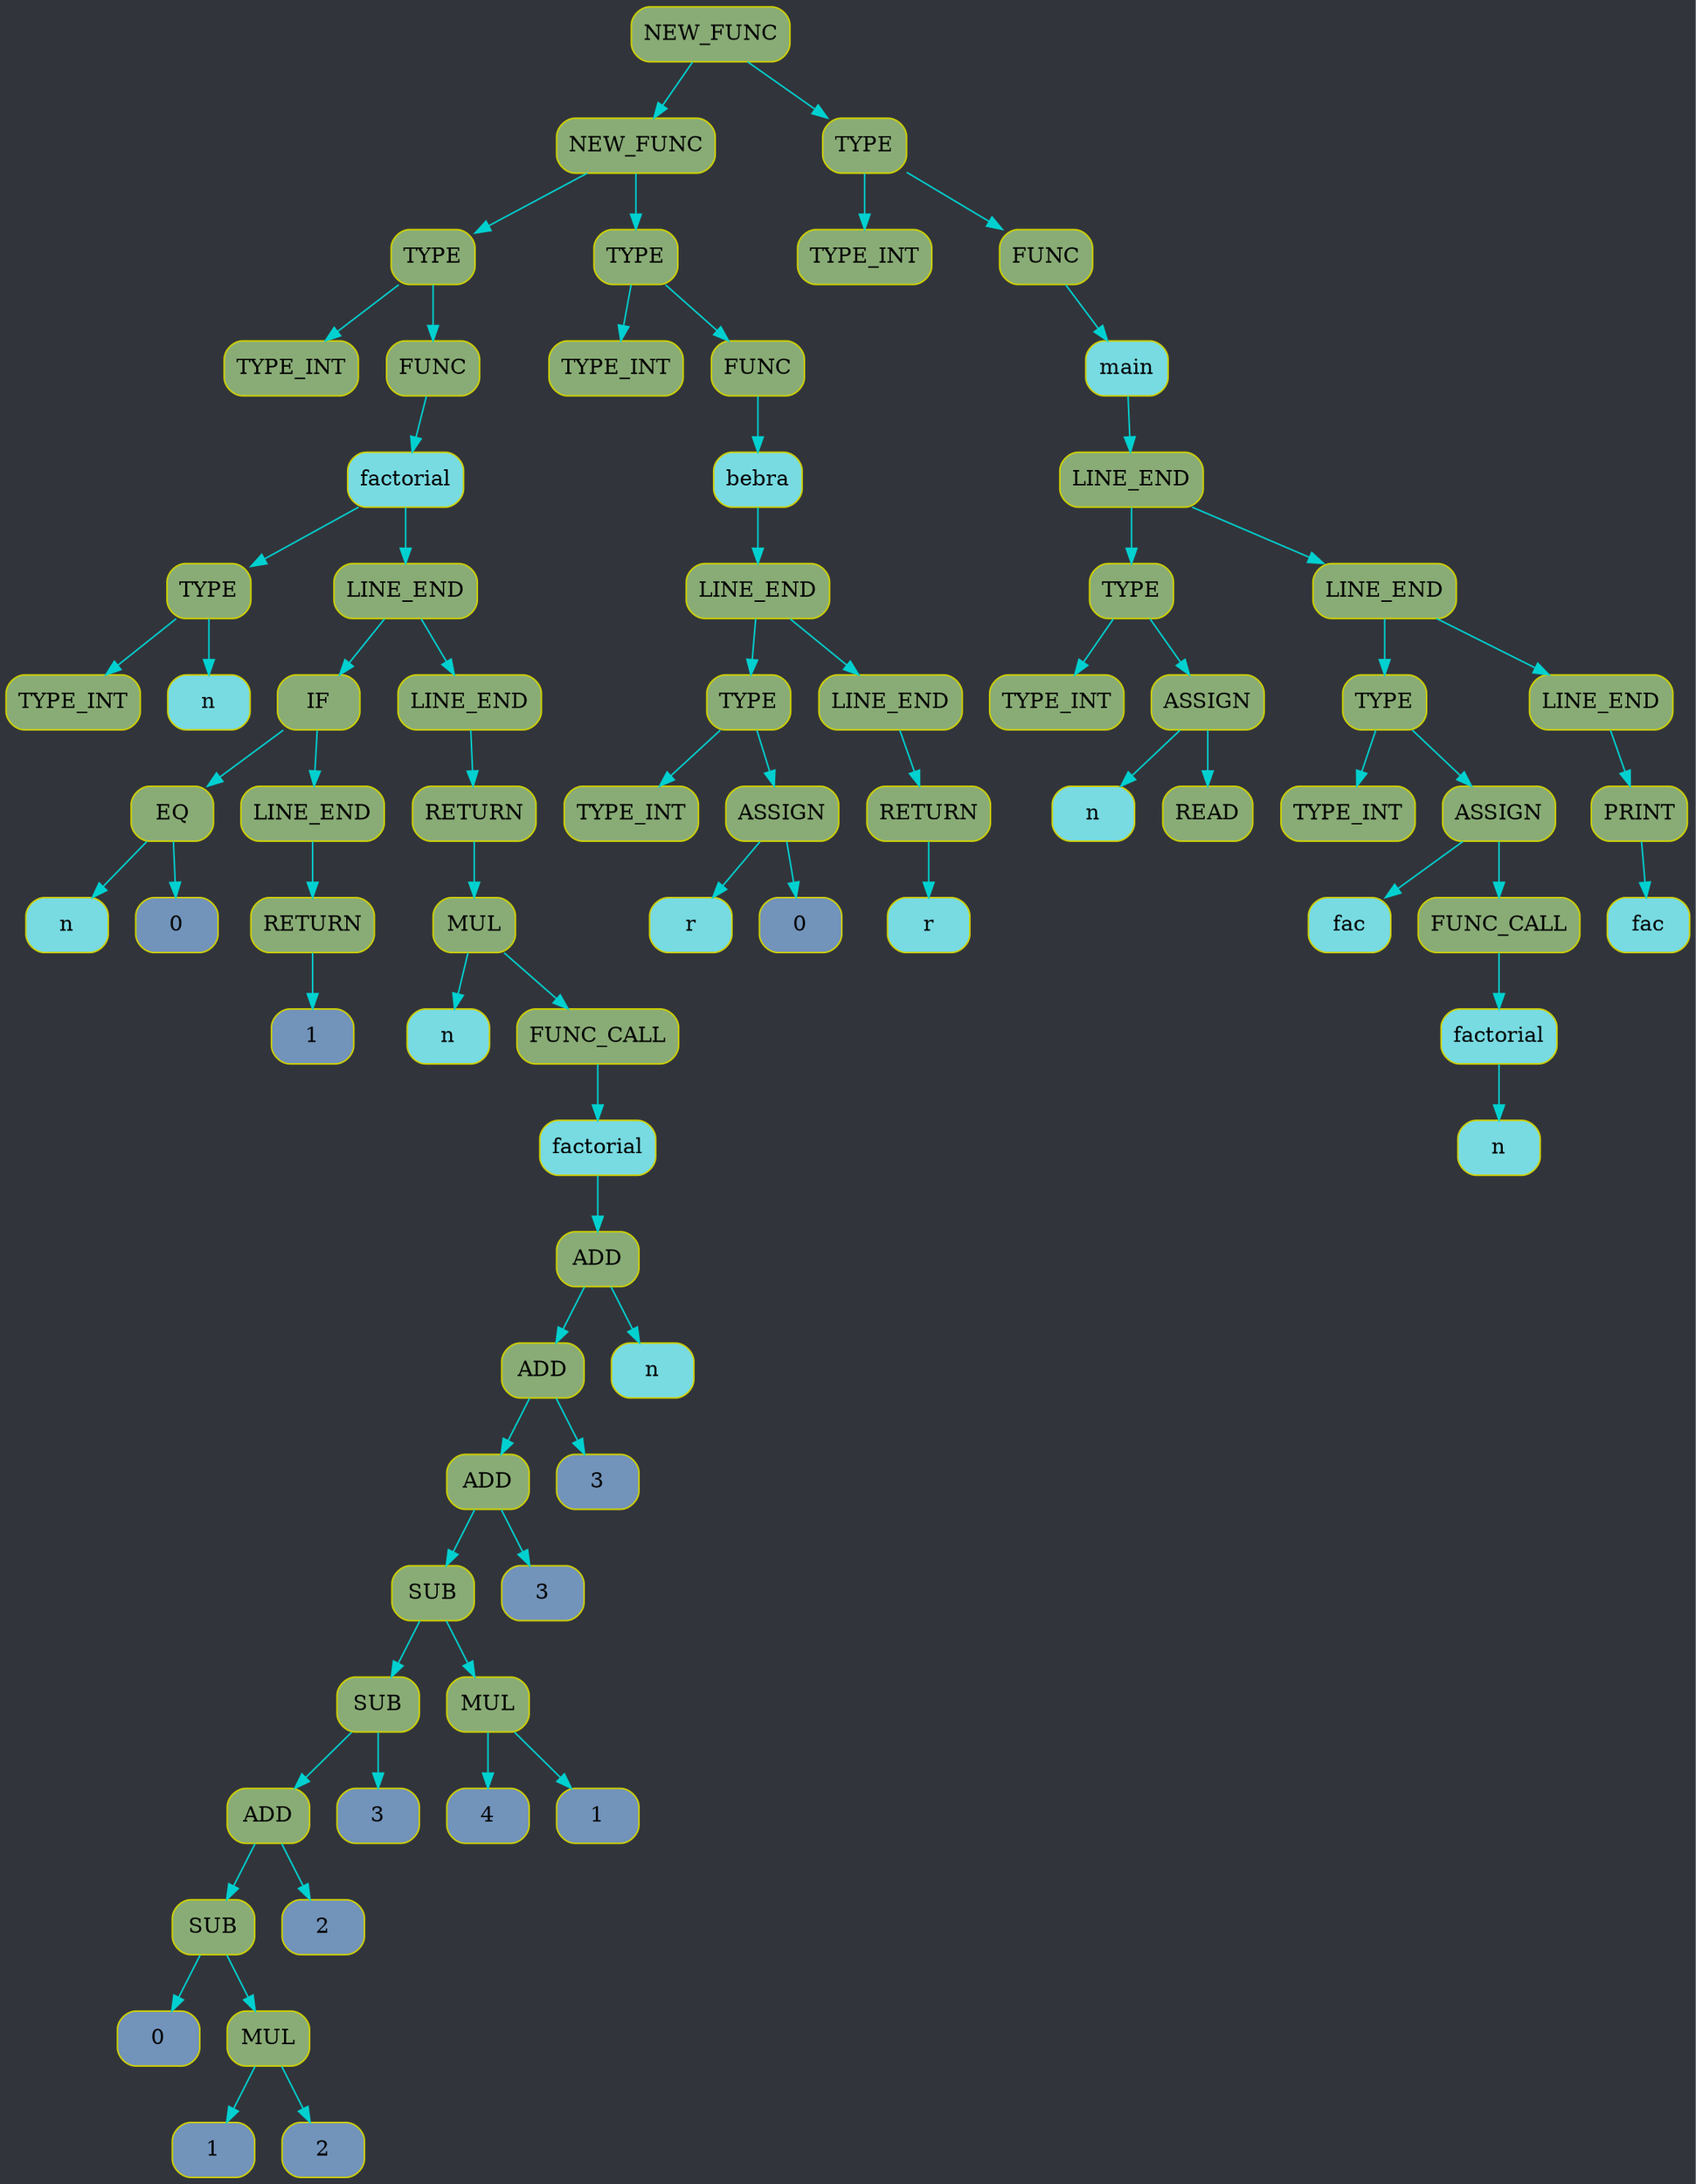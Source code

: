 digraph G{
rankdir=TB;
graph [bgcolor="#31353b"];
edge[color="#00D0D0"];
node0x13de15370[shape=Mrecord, style=filled, fillcolor="#89AC76", label = "NEW_FUNC", color = "#D0D000"];
node0x13de15030[shape=Mrecord, style=filled, fillcolor="#89AC76", label = "NEW_FUNC", color = "#D0D000"];
node0x13de14e20[shape=Mrecord, style=filled, fillcolor="#89AC76", label = "TYPE", color = "#D0D000"];
node0x13de139a0[shape=Mrecord, style=filled, fillcolor="#89AC76", label = "TYPE_INT", color = "#D0D000"];
node0x13de139e0[shape=Mrecord, style=filled, fillcolor="#89AC76", label = "FUNC", color = "#D0D000"];
node0x13de139c0[shape=Mrecord, style=filled, fillcolor="#78DBE2", label = "factorial", color = "#D0D000"];
node0x13de13870[shape=Mrecord, style=filled, fillcolor="#89AC76", label = "TYPE", color = "#D0D000"];
node0x13de13830[shape=Mrecord, style=filled, fillcolor="#89AC76", label = "TYPE_INT", color = "#D0D000"];
node0x13de13850[shape=Mrecord, style=filled, fillcolor="#78DBE2", label = "n", color = "#D0D000"];
node0x13de13890[shape=Mrecord, style=filled, fillcolor="#89AC76", label = "LINE_END", color = "#D0D000"];
node0x13de13500[shape=Mrecord, style=filled, fillcolor="#89AC76", label = "IF", color = "#D0D000"];
node0x13de13ab0[shape=Mrecord, style=filled, fillcolor="#89AC76", label = "EQ", color = "#D0D000"];
node0x13de13a70[shape=Mrecord, style=filled, fillcolor="#78DBE2", label = "n", color = "#D0D000"];
node0x13de13a90[shape=Mrecord, style=filled, fillcolor="#7293ba", label = "0", color = "#D0D000"];
node0x13de13ad0[shape=Mrecord, style=filled, fillcolor="#89AC76", label = "LINE_END", color = "#D0D000"];
node0x13de134e0[shape=Mrecord, style=filled, fillcolor="#89AC76", label = "RETURN", color = "#D0D000"];
node0x13de13af0[shape=Mrecord, style=filled, fillcolor="#7293ba", label = "1", color = "#D0D000"];
node0x13de13520[shape=Mrecord, style=filled, fillcolor="#89AC76", label = "LINE_END", color = "#D0D000"];
node0x13de14e00[shape=Mrecord, style=filled, fillcolor="#89AC76", label = "RETURN", color = "#D0D000"];
node0x13de14de0[shape=Mrecord, style=filled, fillcolor="#89AC76", label = "MUL", color = "#D0D000"];
node0x13de13550[shape=Mrecord, style=filled, fillcolor="#78DBE2", label = "n", color = "#D0D000"];
node0x13de14dc0[shape=Mrecord, style=filled, fillcolor="#89AC76", label = "FUNC_CALL", color = "#D0D000"];
node0x13de13580[shape=Mrecord, style=filled, fillcolor="#78DBE2", label = "factorial", color = "#D0D000"];
node0x13de14da0[shape=Mrecord, style=filled, fillcolor="#89AC76", label = "ADD", color = "#D0D000"];
node0x13de14d60[shape=Mrecord, style=filled, fillcolor="#89AC76", label = "ADD", color = "#D0D000"];
node0x13de13c40[shape=Mrecord, style=filled, fillcolor="#89AC76", label = "ADD", color = "#D0D000"];
node0x13de13c00[shape=Mrecord, style=filled, fillcolor="#89AC76", label = "SUB", color = "#D0D000"];
node0x13de13b80[shape=Mrecord, style=filled, fillcolor="#89AC76", label = "SUB", color = "#D0D000"];
node0x13de14430[shape=Mrecord, style=filled, fillcolor="#89AC76", label = "ADD", color = "#D0D000"];
node0x13de143f0[shape=Mrecord, style=filled, fillcolor="#89AC76", label = "SUB", color = "#D0D000"];
node0x13de14370[shape=Mrecord, style=filled, fillcolor="#7293ba", label = "0", color = "#D0D000"];
node0x13de143d0[shape=Mrecord, style=filled, fillcolor="#89AC76", label = "MUL", color = "#D0D000"];
node0x13de14390[shape=Mrecord, style=filled, fillcolor="#7293ba", label = "1", color = "#D0D000"];
node0x13de143b0[shape=Mrecord, style=filled, fillcolor="#7293ba", label = "2", color = "#D0D000"];
node0x13de14410[shape=Mrecord, style=filled, fillcolor="#7293ba", label = "2", color = "#D0D000"];
node0x13de13b60[shape=Mrecord, style=filled, fillcolor="#7293ba", label = "3", color = "#D0D000"];
node0x13de13be0[shape=Mrecord, style=filled, fillcolor="#89AC76", label = "MUL", color = "#D0D000"];
node0x13de13ba0[shape=Mrecord, style=filled, fillcolor="#7293ba", label = "4", color = "#D0D000"];
node0x13de13bc0[shape=Mrecord, style=filled, fillcolor="#7293ba", label = "1", color = "#D0D000"];
node0x13de13c20[shape=Mrecord, style=filled, fillcolor="#7293ba", label = "3", color = "#D0D000"];
node0x13de14d40[shape=Mrecord, style=filled, fillcolor="#7293ba", label = "3", color = "#D0D000"];
node0x13de14d80[shape=Mrecord, style=filled, fillcolor="#78DBE2", label = "n", color = "#D0D000"];
node0x13de15010[shape=Mrecord, style=filled, fillcolor="#89AC76", label = "TYPE", color = "#D0D000"];
node0x13de14e60[shape=Mrecord, style=filled, fillcolor="#89AC76", label = "TYPE_INT", color = "#D0D000"];
node0x13de14eb0[shape=Mrecord, style=filled, fillcolor="#89AC76", label = "FUNC", color = "#D0D000"];
node0x13de14e90[shape=Mrecord, style=filled, fillcolor="#78DBE2", label = "bebra", color = "#D0D000"];
node0x13de14ed0[shape=Mrecord, style=filled, fillcolor="#89AC76", label = "LINE_END", color = "#D0D000"];
node0x13de14f80[shape=Mrecord, style=filled, fillcolor="#89AC76", label = "TYPE", color = "#D0D000"];
node0x13de14ef0[shape=Mrecord, style=filled, fillcolor="#89AC76", label = "TYPE_INT", color = "#D0D000"];
node0x13de14f60[shape=Mrecord, style=filled, fillcolor="#89AC76", label = "ASSIGN", color = "#D0D000"];
node0x13de14f20[shape=Mrecord, style=filled, fillcolor="#78DBE2", label = "r", color = "#D0D000"];
node0x13de14f40[shape=Mrecord, style=filled, fillcolor="#7293ba", label = "0", color = "#D0D000"];
node0x13de14fa0[shape=Mrecord, style=filled, fillcolor="#89AC76", label = "LINE_END", color = "#D0D000"];
node0x13de14ff0[shape=Mrecord, style=filled, fillcolor="#89AC76", label = "RETURN", color = "#D0D000"];
node0x13de14fd0[shape=Mrecord, style=filled, fillcolor="#78DBE2", label = "r", color = "#D0D000"];
node0x13de15350[shape=Mrecord, style=filled, fillcolor="#89AC76", label = "TYPE", color = "#D0D000"];
node0x13de15070[shape=Mrecord, style=filled, fillcolor="#89AC76", label = "TYPE_INT", color = "#D0D000"];
node0x13de150c0[shape=Mrecord, style=filled, fillcolor="#89AC76", label = "FUNC", color = "#D0D000"];
node0x13de150a0[shape=Mrecord, style=filled, fillcolor="#78DBE2", label = "main", color = "#D0D000"];
node0x13de150e0[shape=Mrecord, style=filled, fillcolor="#89AC76", label = "LINE_END", color = "#D0D000"];
node0x13de15190[shape=Mrecord, style=filled, fillcolor="#89AC76", label = "TYPE", color = "#D0D000"];
node0x13de15100[shape=Mrecord, style=filled, fillcolor="#89AC76", label = "TYPE_INT", color = "#D0D000"];
node0x13de15170[shape=Mrecord, style=filled, fillcolor="#89AC76", label = "ASSIGN", color = "#D0D000"];
node0x13de15130[shape=Mrecord, style=filled, fillcolor="#78DBE2", label = "n", color = "#D0D000"];
node0x13de15150[shape=Mrecord, style=filled, fillcolor="#89AC76", label = "READ", color = "#D0D000"];
node0x13de151b0[shape=Mrecord, style=filled, fillcolor="#89AC76", label = "LINE_END", color = "#D0D000"];
node0x13de152c0[shape=Mrecord, style=filled, fillcolor="#89AC76", label = "TYPE", color = "#D0D000"];
node0x13de151d0[shape=Mrecord, style=filled, fillcolor="#89AC76", label = "TYPE_INT", color = "#D0D000"];
node0x13de152a0[shape=Mrecord, style=filled, fillcolor="#89AC76", label = "ASSIGN", color = "#D0D000"];
node0x13de15200[shape=Mrecord, style=filled, fillcolor="#78DBE2", label = "fac", color = "#D0D000"];
node0x13de15280[shape=Mrecord, style=filled, fillcolor="#89AC76", label = "FUNC_CALL", color = "#D0D000"];
node0x13de15230[shape=Mrecord, style=filled, fillcolor="#78DBE2", label = "factorial", color = "#D0D000"];
node0x13de15260[shape=Mrecord, style=filled, fillcolor="#78DBE2", label = "n", color = "#D0D000"];
node0x13de152e0[shape=Mrecord, style=filled, fillcolor="#89AC76", label = "LINE_END", color = "#D0D000"];
node0x13de15330[shape=Mrecord, style=filled, fillcolor="#89AC76", label = "PRINT", color = "#D0D000"];
node0x13de15310[shape=Mrecord, style=filled, fillcolor="#78DBE2", label = "fac", color = "#D0D000"];
node0x13de15370;
node0x13de15370->node0x13de15030;
node0x13de15030->node0x13de14e20;
node0x13de14e20->node0x13de139a0;


node0x13de14e20->node0x13de139e0;
node0x13de139e0->node0x13de139c0;
node0x13de139c0->node0x13de13870;
node0x13de13870->node0x13de13830;


node0x13de13870->node0x13de13850;


node0x13de139c0->node0x13de13890;
node0x13de13890->node0x13de13500;
node0x13de13500->node0x13de13ab0;
node0x13de13ab0->node0x13de13a70;


node0x13de13ab0->node0x13de13a90;


node0x13de13500->node0x13de13ad0;
node0x13de13ad0->node0x13de134e0;
node0x13de134e0->node0x13de13af0;




node0x13de13890->node0x13de13520;
node0x13de13520->node0x13de14e00;
node0x13de14e00->node0x13de14de0;
node0x13de14de0->node0x13de13550;


node0x13de14de0->node0x13de14dc0;
node0x13de14dc0->node0x13de13580;
node0x13de13580->node0x13de14da0;
node0x13de14da0->node0x13de14d60;
node0x13de14d60->node0x13de13c40;
node0x13de13c40->node0x13de13c00;
node0x13de13c00->node0x13de13b80;
node0x13de13b80->node0x13de14430;
node0x13de14430->node0x13de143f0;
node0x13de143f0->node0x13de14370;


node0x13de143f0->node0x13de143d0;
node0x13de143d0->node0x13de14390;


node0x13de143d0->node0x13de143b0;


node0x13de14430->node0x13de14410;


node0x13de13b80->node0x13de13b60;


node0x13de13c00->node0x13de13be0;
node0x13de13be0->node0x13de13ba0;


node0x13de13be0->node0x13de13bc0;


node0x13de13c40->node0x13de13c20;


node0x13de14d60->node0x13de14d40;


node0x13de14da0->node0x13de14d80;







node0x13de15030->node0x13de15010;
node0x13de15010->node0x13de14e60;


node0x13de15010->node0x13de14eb0;
node0x13de14eb0->node0x13de14e90;

node0x13de14e90->node0x13de14ed0;
node0x13de14ed0->node0x13de14f80;
node0x13de14f80->node0x13de14ef0;


node0x13de14f80->node0x13de14f60;
node0x13de14f60->node0x13de14f20;


node0x13de14f60->node0x13de14f40;


node0x13de14ed0->node0x13de14fa0;
node0x13de14fa0->node0x13de14ff0;
node0x13de14ff0->node0x13de14fd0;





node0x13de15370->node0x13de15350;
node0x13de15350->node0x13de15070;


node0x13de15350->node0x13de150c0;
node0x13de150c0->node0x13de150a0;

node0x13de150a0->node0x13de150e0;
node0x13de150e0->node0x13de15190;
node0x13de15190->node0x13de15100;


node0x13de15190->node0x13de15170;
node0x13de15170->node0x13de15130;


node0x13de15170->node0x13de15150;


node0x13de150e0->node0x13de151b0;
node0x13de151b0->node0x13de152c0;
node0x13de152c0->node0x13de151d0;


node0x13de152c0->node0x13de152a0;
node0x13de152a0->node0x13de15200;


node0x13de152a0->node0x13de15280;
node0x13de15280->node0x13de15230;
node0x13de15230->node0x13de15260;




node0x13de151b0->node0x13de152e0;
node0x13de152e0->node0x13de15330;
node0x13de15330->node0x13de15310;






}
